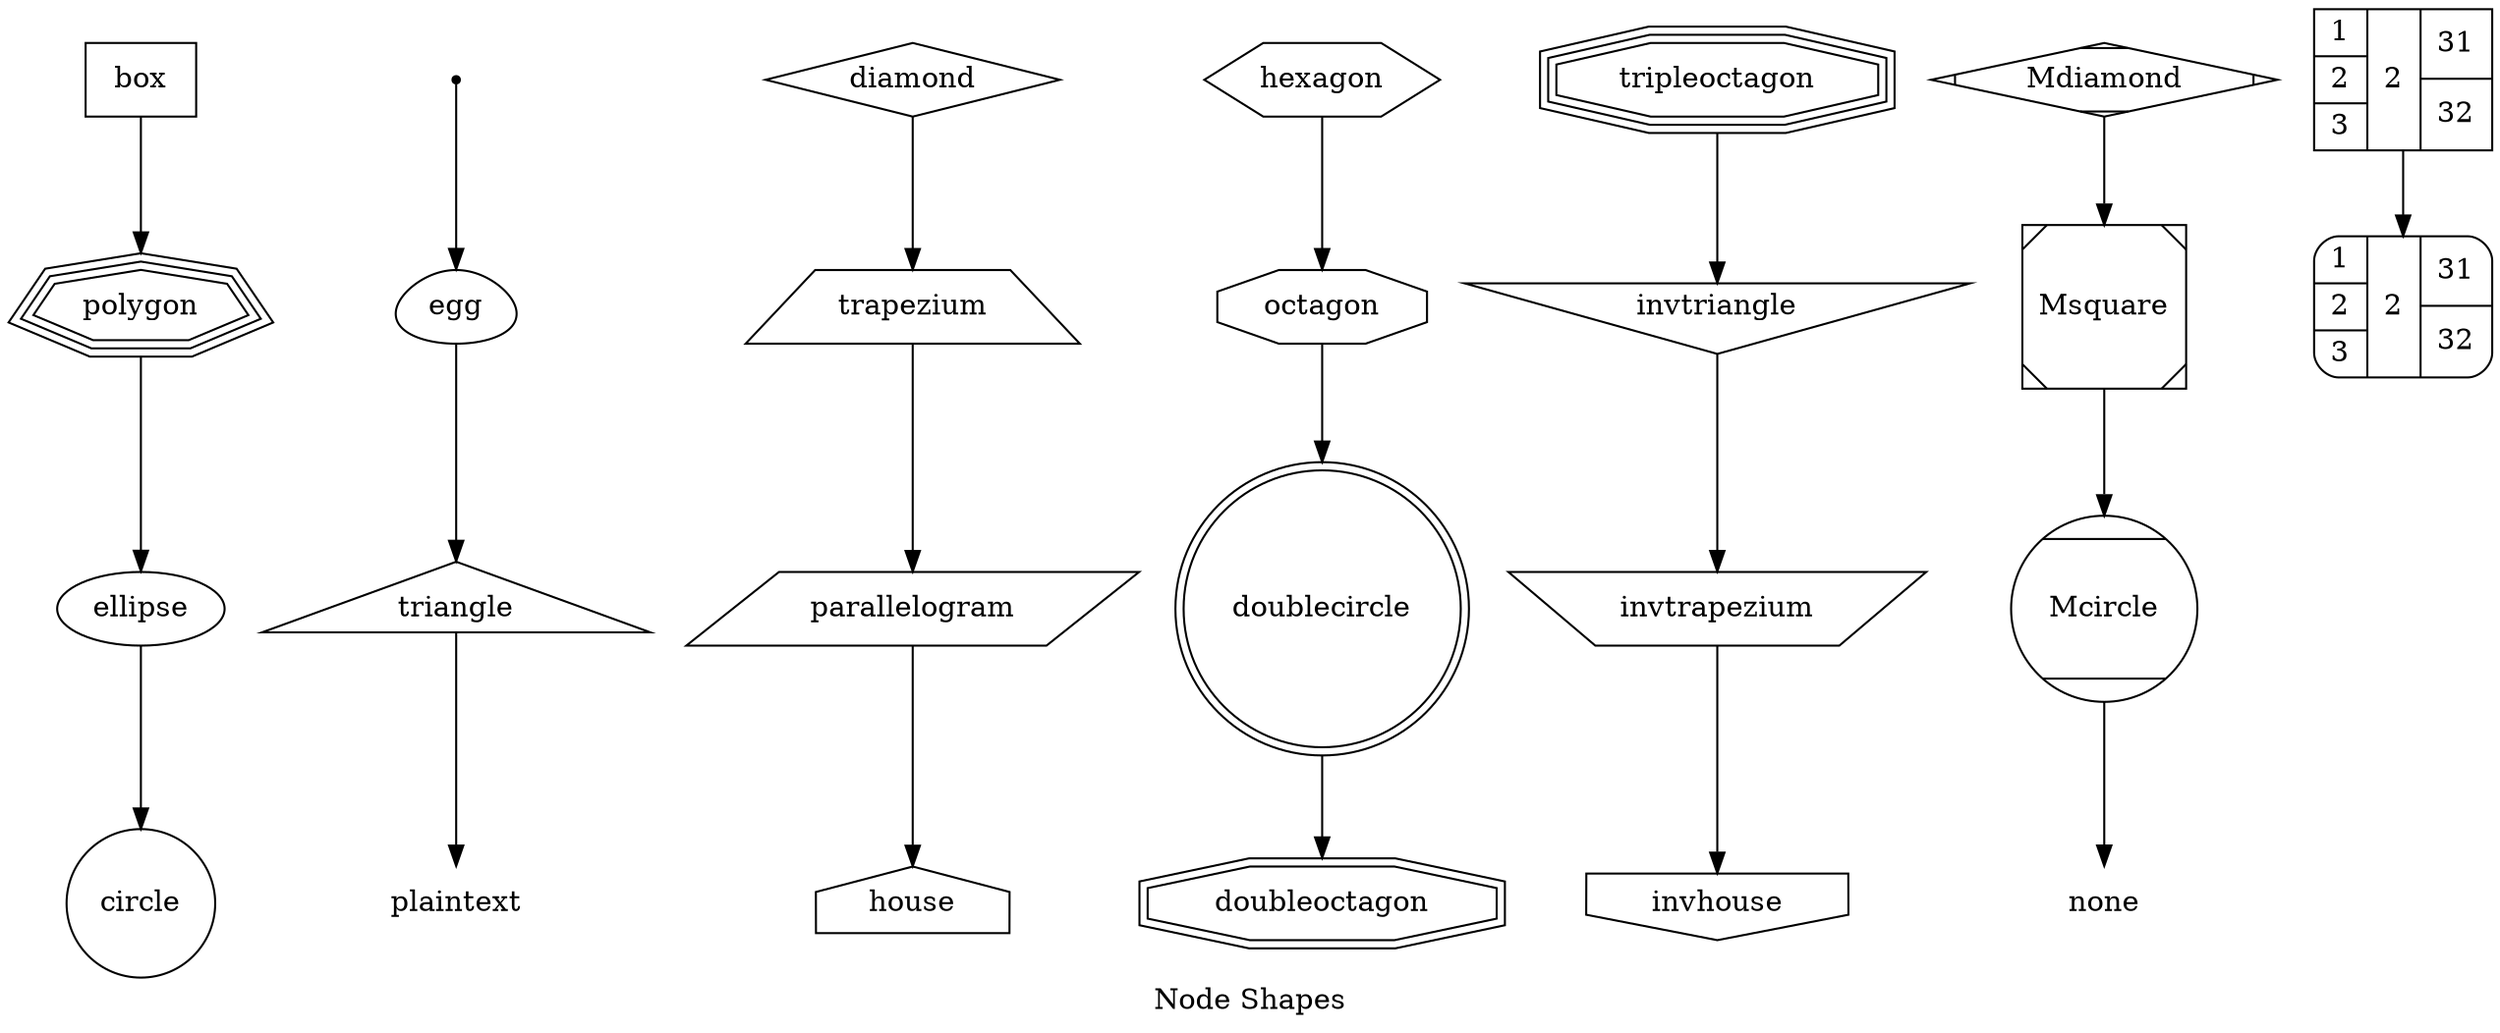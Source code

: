 /*
* 点的参数
        shape
            record     由横的和竖的矩形组成的图形
	    Mrecord    角是圆的，看例题
	    polygon    多边形
	    plaintext
	    box
	    Mdiamond
	    Msquare
	rankdir       默认时图中的线是从上到下的，值：LR，RL，TB(默认)，BT   
	sides 设置边数
	peripheries 设置多边形的外框的层数
	regular = true可以让多边形是一个规则的多边形
	orientation=15 可以让你的多边形旋转一个角度 如15度
	color
	style
	skew 值-1.0～1.0能让多边形斜切一个角度
	label
	distortion 让图形产生透视效果
	
	decorate      决定每条线的label与所属线的连接值：true,false
	labelfontcolor决定headlabel和taillabel的颜色
	fontcolor     决定label颜色
	headlabel     起始点标签
	taillabel     终点标签
	label         标签
	rank       当图中时间表之类的东西时，我们会需要点能排在一行（列），这时要用到rank，用花括号把rank=same然后把需要并排的点一次输入          

	width   宽
	height  高
	nodesep


	画一个子图 subgraph 

	compound 把一条边连到一个子图的边界上，先输入compound = true,然后就能用lhead和ltail来设置连接的子图了
* 
*
****/
/*
设立一条边时，我们可以制定这条边从起点的那个位置射出和从哪个位置结束。控制符有
"n", "ne","e", "se", "s", "sw", "w" 和"nw"，具体效果见下：
n是北；s是南；w是西；e是东

也可以在record/Mrecord中给点定义一些port，因为record类型中都是一个个格子


*/
/*哈希表*/

/**/
digraph G{              /* digraph为有向图，graph为无向图 */
	box[shape=box];
	polygon[shape=polygon,sides=7,peripheries=3];
	ellipse[shape=ellipse];
	circle[shape=circle];	
	box -> polygon -> ellipse -> circle;
	
	point[shape=point];
	egg[shape=egg];
	triangle[shape=triangle];
	plaintext[shape=plaintext];
	point -> egg -> triangle ->plaintext;
	
	diamond[shape=diamond];
	trapezium[shape=trapezium];
	parallelogram[shape=parallelogram];
	house[shape=house];
	diamond -> trapezium -> parallelogram -> house;
	
	hexagon[shape=hexagon];
	octagon[shape=octagon];
	doublecircle[shape=doublecircle];
	doubleoctagon[shape=doubleoctagon];
	hexagon -> octagon -> doublecircle -> doubleoctagon;
	
	tripleoctagon[shape=tripleoctagon];
	invtriangle[shape=invtriangle];
	invtrapezium[shape=invtrapezium];
	invhouse[shape=invhouse];
	tripleoctagon -> invtriangle -> invtrapezium -> invhouse;
	
	Mdiamond[shape=Mdiamond];
	Msquare[shape=Msquare];
	Mcircle[shape=Mcircle];
	none[shape=none] 
	Mdiamond -> Msquare -> Mcircle -> none;

	record[shape=record,label="{1|2|3}|2|{31|32}"];
	Mrecord[shape=Mrecord,label="{1|2|3}|2|{31|32}"];
	record -> Mrecord;
	
	label = "Node Shapes"
	
}
